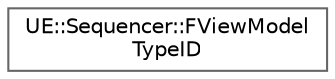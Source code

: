digraph "Graphical Class Hierarchy"
{
 // INTERACTIVE_SVG=YES
 // LATEX_PDF_SIZE
  bgcolor="transparent";
  edge [fontname=Helvetica,fontsize=10,labelfontname=Helvetica,labelfontsize=10];
  node [fontname=Helvetica,fontsize=10,shape=box,height=0.2,width=0.4];
  rankdir="LR";
  Node0 [id="Node000000",label="UE::Sequencer::FViewModel\lTypeID",height=0.2,width=0.4,color="grey40", fillcolor="white", style="filled",URL="$d8/d17/structUE_1_1Sequencer_1_1FViewModelTypeID.html",tooltip=" "];
}
